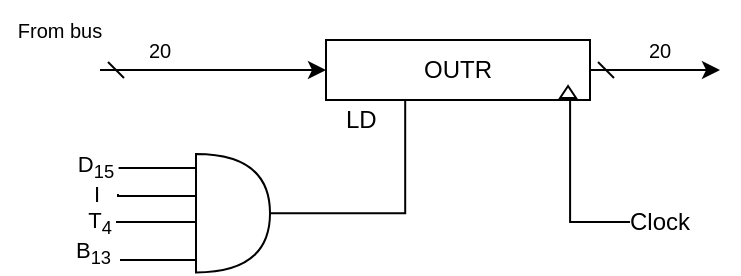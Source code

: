 <mxfile version="20.5.1" type="device"><diagram id="nFlLQ2TDzrIG0yk0bpBd" name="Page-1"><mxGraphModel dx="716" dy="419" grid="1" gridSize="1" guides="1" tooltips="1" connect="1" arrows="1" fold="1" page="1" pageScale="1" pageWidth="850" pageHeight="1100" math="0" shadow="0"><root><mxCell id="0"/><mxCell id="1" parent="0"/><mxCell id="5K8Jih99-elgTBprnhpO-2" style="edgeStyle=orthogonalEdgeStyle;rounded=0;orthogonalLoop=1;jettySize=auto;html=1;startArrow=classic;startFill=1;endArrow=dash;endFill=0;" edge="1" parent="1" source="5K8Jih99-elgTBprnhpO-1"><mxGeometry relative="1" as="geometry"><mxPoint x="330" y="265" as="targetPoint"/></mxGeometry></mxCell><mxCell id="5K8Jih99-elgTBprnhpO-4" style="edgeStyle=orthogonalEdgeStyle;rounded=0;orthogonalLoop=1;jettySize=auto;html=1;fontSize=10;startArrow=dash;startFill=0;endArrow=classic;endFill=1;" edge="1" parent="1" source="5K8Jih99-elgTBprnhpO-1"><mxGeometry relative="1" as="geometry"><mxPoint x="640" y="265" as="targetPoint"/></mxGeometry></mxCell><mxCell id="5K8Jih99-elgTBprnhpO-1" value="OUTR" style="rounded=0;whiteSpace=wrap;html=1;" vertex="1" parent="1"><mxGeometry x="443" y="250" width="132" height="30" as="geometry"/></mxCell><mxCell id="5K8Jih99-elgTBprnhpO-3" value="&lt;font style=&quot;font-size: 10px;&quot;&gt;From bus&lt;/font&gt;" style="text;html=1;strokeColor=none;fillColor=none;align=center;verticalAlign=middle;whiteSpace=wrap;rounded=0;" vertex="1" parent="1"><mxGeometry x="280" y="230" width="60" height="30" as="geometry"/></mxCell><mxCell id="5K8Jih99-elgTBprnhpO-6" value="&lt;font style=&quot;font-size: 10px;&quot;&gt;20&lt;/font&gt;" style="text;html=1;strokeColor=none;fillColor=none;align=center;verticalAlign=middle;whiteSpace=wrap;rounded=0;" vertex="1" parent="1"><mxGeometry x="330" y="240" width="60" height="30" as="geometry"/></mxCell><mxCell id="5K8Jih99-elgTBprnhpO-7" value="&lt;font style=&quot;font-size: 10px;&quot;&gt;20&lt;/font&gt;" style="text;html=1;strokeColor=none;fillColor=none;align=center;verticalAlign=middle;whiteSpace=wrap;rounded=0;" vertex="1" parent="1"><mxGeometry x="580" y="240" width="60" height="30" as="geometry"/></mxCell><mxCell id="5K8Jih99-elgTBprnhpO-20" style="edgeStyle=orthogonalEdgeStyle;rounded=0;orthogonalLoop=1;jettySize=auto;html=1;exitX=0;exitY=0.75;exitDx=0;exitDy=0;exitPerimeter=0;fontSize=10;startArrow=none;startFill=0;endArrow=none;endFill=0;" edge="1" parent="1" source="5K8Jih99-elgTBprnhpO-8"><mxGeometry relative="1" as="geometry"><mxPoint x="338" y="341" as="targetPoint"/><Array as="points"><mxPoint x="378" y="341"/><mxPoint x="356" y="341"/></Array></mxGeometry></mxCell><mxCell id="5K8Jih99-elgTBprnhpO-22" style="edgeStyle=orthogonalEdgeStyle;rounded=0;orthogonalLoop=1;jettySize=auto;html=1;exitX=1;exitY=0.5;exitDx=0;exitDy=0;exitPerimeter=0;entryX=0.3;entryY=0.995;entryDx=0;entryDy=0;entryPerimeter=0;fontSize=12;startArrow=none;startFill=0;endArrow=none;endFill=0;" edge="1" parent="1" source="5K8Jih99-elgTBprnhpO-8" target="5K8Jih99-elgTBprnhpO-1"><mxGeometry relative="1" as="geometry"/></mxCell><mxCell id="5K8Jih99-elgTBprnhpO-28" style="edgeStyle=orthogonalEdgeStyle;rounded=0;orthogonalLoop=1;jettySize=auto;html=1;fontSize=12;startArrow=none;startFill=0;endArrow=none;endFill=0;" edge="1" parent="1" source="5K8Jih99-elgTBprnhpO-8"><mxGeometry relative="1" as="geometry"><mxPoint x="339" y="327" as="targetPoint"/><Array as="points"><mxPoint x="368" y="328"/><mxPoint x="368" y="328"/></Array></mxGeometry></mxCell><mxCell id="5K8Jih99-elgTBprnhpO-37" style="edgeStyle=orthogonalEdgeStyle;rounded=0;orthogonalLoop=1;jettySize=auto;html=1;exitX=0;exitY=0.25;exitDx=0;exitDy=0;exitPerimeter=0;fontSize=11;startArrow=none;startFill=0;endArrow=none;endFill=0;entryX=0.969;entryY=0.633;entryDx=0;entryDy=0;entryPerimeter=0;" edge="1" parent="1" source="5K8Jih99-elgTBprnhpO-8" target="5K8Jih99-elgTBprnhpO-21"><mxGeometry relative="1" as="geometry"><mxPoint x="339" y="321.791" as="targetPoint"/><Array as="points"><mxPoint x="378" y="314"/><mxPoint x="339" y="314"/></Array></mxGeometry></mxCell><mxCell id="5K8Jih99-elgTBprnhpO-38" style="edgeStyle=orthogonalEdgeStyle;rounded=0;orthogonalLoop=1;jettySize=auto;html=1;exitX=0;exitY=0.75;exitDx=0;exitDy=0;exitPerimeter=0;fontSize=11;startArrow=none;startFill=0;endArrow=none;endFill=0;" edge="1" parent="1" source="5K8Jih99-elgTBprnhpO-8"><mxGeometry relative="1" as="geometry"><mxPoint x="340" y="360" as="targetPoint"/><Array as="points"><mxPoint x="378" y="360"/></Array></mxGeometry></mxCell><mxCell id="5K8Jih99-elgTBprnhpO-8" value="" style="shape=or;whiteSpace=wrap;html=1;fontSize=10;" vertex="1" parent="1"><mxGeometry x="378" y="307" width="37" height="59.2" as="geometry"/></mxCell><mxCell id="5K8Jih99-elgTBprnhpO-21" value="&lt;span style=&quot;font-size: 11px; line-height: 107%; font-family: Arial, sans-serif;&quot;&gt;D&lt;sub&gt;15&lt;/sub&gt;&lt;/span&gt;" style="text;html=1;strokeColor=none;fillColor=none;align=center;verticalAlign=middle;whiteSpace=wrap;rounded=0;" vertex="1" parent="1"><mxGeometry x="316" y="307" width="24" height="12" as="geometry"/></mxCell><mxCell id="5K8Jih99-elgTBprnhpO-23" value="LD" style="text;whiteSpace=wrap;html=1;fontSize=12;" vertex="1" parent="1"><mxGeometry x="451" y="276" width="36" height="34" as="geometry"/></mxCell><mxCell id="5K8Jih99-elgTBprnhpO-24" style="edgeStyle=orthogonalEdgeStyle;rounded=0;orthogonalLoop=1;jettySize=auto;html=1;exitX=0;exitY=0.5;exitDx=0;exitDy=0;entryX=0.857;entryY=1;entryDx=0;entryDy=0;entryPerimeter=0;strokeWidth=1;fontSize=12;startArrow=none;startFill=0;endArrow=none;endFill=0;" edge="1" parent="1" source="5K8Jih99-elgTBprnhpO-25"><mxGeometry relative="1" as="geometry"><Array as="points"><mxPoint x="565.03" y="341"/><mxPoint x="565.03" y="280"/></Array><mxPoint x="553" y="280" as="targetPoint"/></mxGeometry></mxCell><mxCell id="5K8Jih99-elgTBprnhpO-25" value="&lt;font face=&quot;Arial, sans-serif&quot;&gt;&lt;span style=&quot;font-size: 12px;&quot;&gt;Clock&lt;/span&gt;&lt;/font&gt;" style="text;html=1;strokeColor=none;fillColor=none;align=center;verticalAlign=middle;whiteSpace=wrap;rounded=0;fontSize=10;" vertex="1" parent="1"><mxGeometry x="595.03" y="331" width="30" height="20" as="geometry"/></mxCell><mxCell id="5K8Jih99-elgTBprnhpO-26" value="" style="triangle;whiteSpace=wrap;html=1;fontSize=12;rotation=-90;" vertex="1" parent="1"><mxGeometry x="561.03" y="272" width="6" height="8" as="geometry"/></mxCell><mxCell id="5K8Jih99-elgTBprnhpO-29" value="&lt;font style=&quot;font-size: 11px;&quot; face=&quot;Arial, sans-serif&quot;&gt;I&lt;/font&gt;" style="text;html=1;strokeColor=none;fillColor=none;align=center;verticalAlign=middle;whiteSpace=wrap;rounded=0;" vertex="1" parent="1"><mxGeometry x="323.5" y="320" width="9" height="13" as="geometry"/></mxCell><mxCell id="5K8Jih99-elgTBprnhpO-30" value="&lt;span style=&quot;font-size: 11px; line-height: 107%; font-family: Arial, sans-serif;&quot;&gt;T&lt;sub&gt;4&lt;/sub&gt;&lt;/span&gt;" style="text;html=1;strokeColor=none;fillColor=none;align=center;verticalAlign=middle;whiteSpace=wrap;rounded=0;" vertex="1" parent="1"><mxGeometry x="323.5" y="334" width="12" height="14" as="geometry"/></mxCell><mxCell id="5K8Jih99-elgTBprnhpO-31" value="&lt;span style=&quot;font-size: 11px;&quot;&gt;B&lt;sub&gt;13&lt;/sub&gt;&lt;/span&gt;" style="text;whiteSpace=wrap;html=1;fontSize=12;" vertex="1" parent="1"><mxGeometry x="315.5" y="341" width="17" height="11" as="geometry"/></mxCell></root></mxGraphModel></diagram></mxfile>